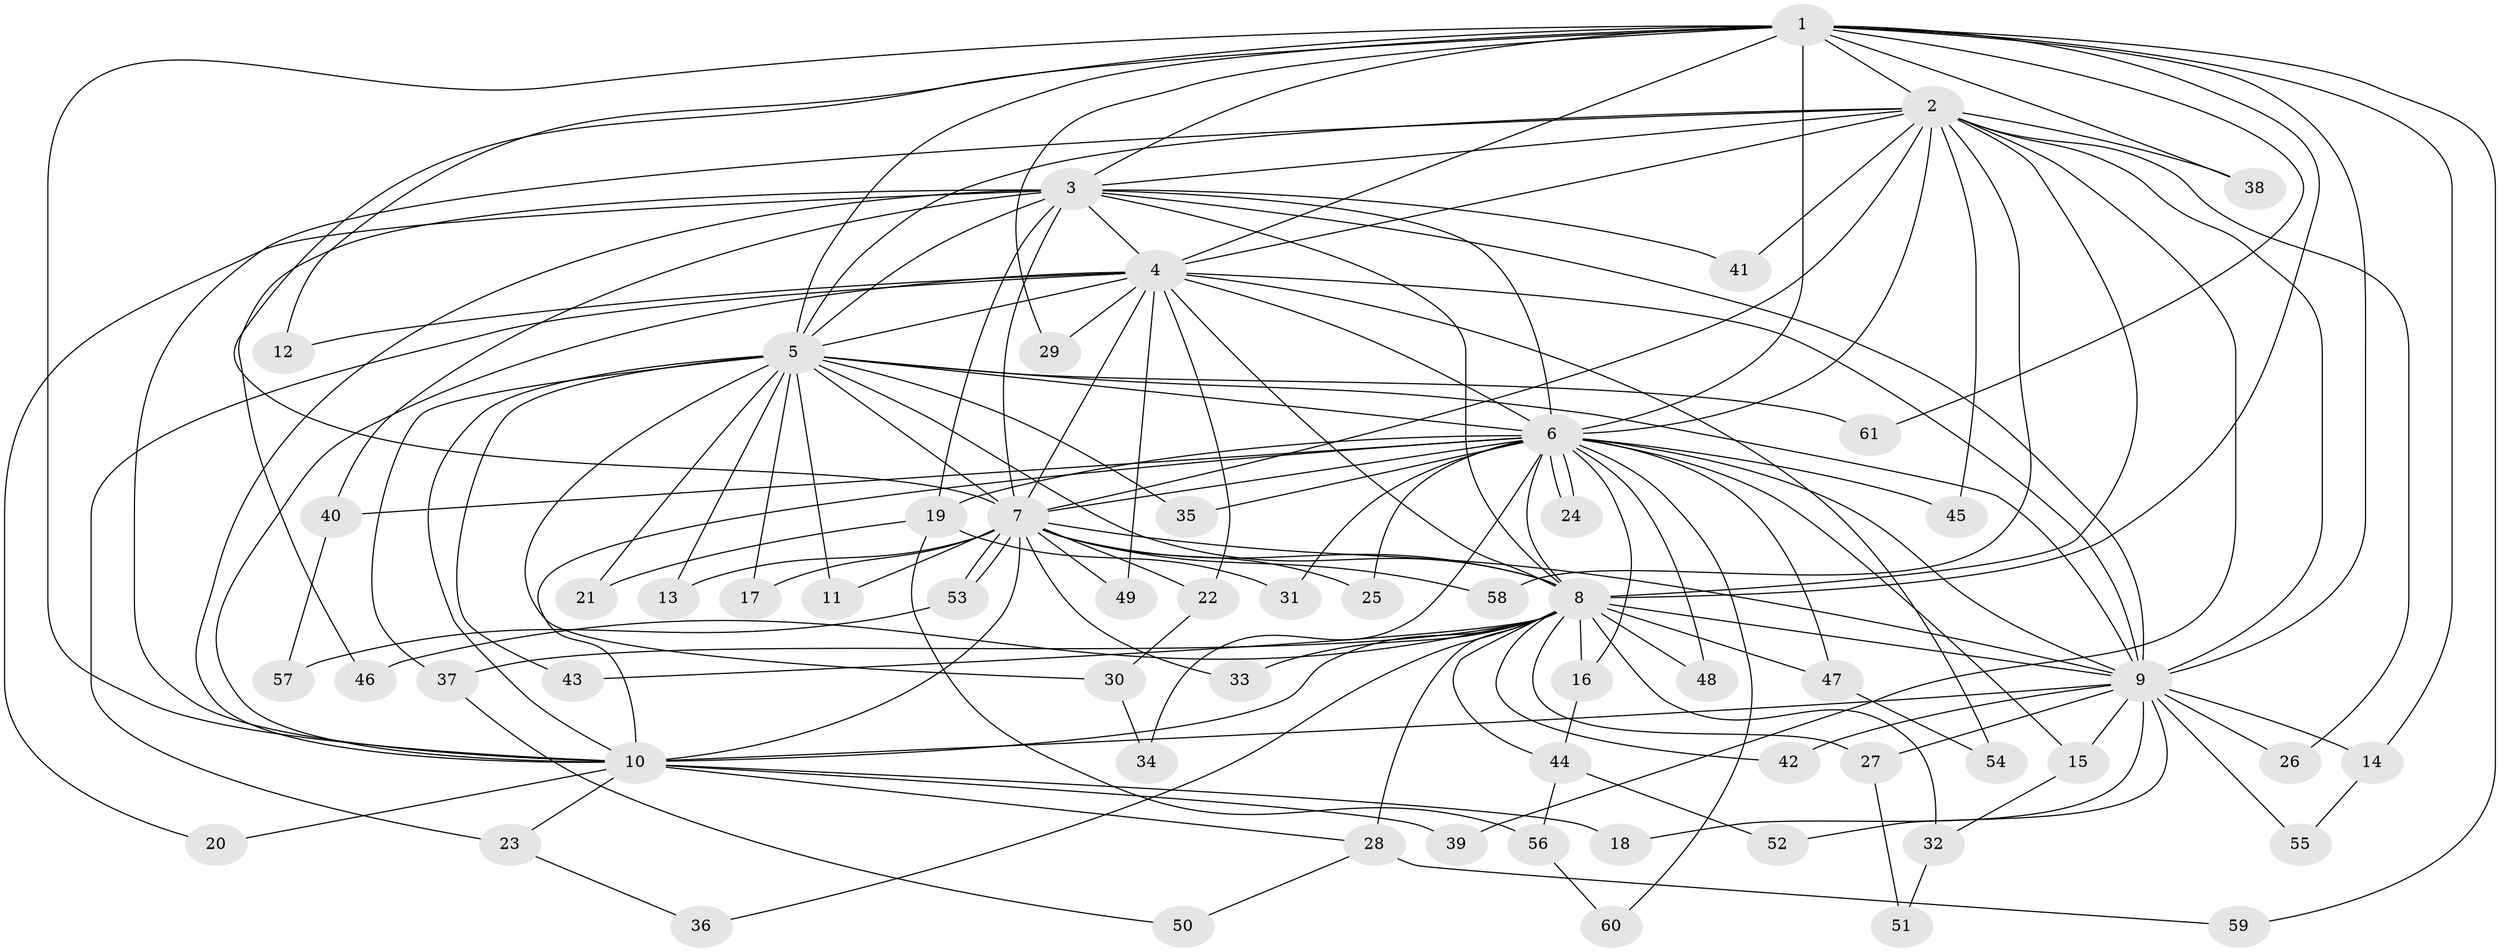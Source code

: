 // Generated by graph-tools (version 1.1) at 2025/25/03/09/25 03:25:40]
// undirected, 61 vertices, 147 edges
graph export_dot {
graph [start="1"]
  node [color=gray90,style=filled];
  1;
  2;
  3;
  4;
  5;
  6;
  7;
  8;
  9;
  10;
  11;
  12;
  13;
  14;
  15;
  16;
  17;
  18;
  19;
  20;
  21;
  22;
  23;
  24;
  25;
  26;
  27;
  28;
  29;
  30;
  31;
  32;
  33;
  34;
  35;
  36;
  37;
  38;
  39;
  40;
  41;
  42;
  43;
  44;
  45;
  46;
  47;
  48;
  49;
  50;
  51;
  52;
  53;
  54;
  55;
  56;
  57;
  58;
  59;
  60;
  61;
  1 -- 2;
  1 -- 3;
  1 -- 4;
  1 -- 5;
  1 -- 6;
  1 -- 7;
  1 -- 8;
  1 -- 9;
  1 -- 10;
  1 -- 12;
  1 -- 14;
  1 -- 29;
  1 -- 38;
  1 -- 59;
  1 -- 61;
  2 -- 3;
  2 -- 4;
  2 -- 5;
  2 -- 6;
  2 -- 7;
  2 -- 8;
  2 -- 9;
  2 -- 10;
  2 -- 26;
  2 -- 38;
  2 -- 39;
  2 -- 41;
  2 -- 45;
  2 -- 58;
  3 -- 4;
  3 -- 5;
  3 -- 6;
  3 -- 7;
  3 -- 8;
  3 -- 9;
  3 -- 10;
  3 -- 19;
  3 -- 20;
  3 -- 40;
  3 -- 41;
  3 -- 46;
  4 -- 5;
  4 -- 6;
  4 -- 7;
  4 -- 8;
  4 -- 9;
  4 -- 10;
  4 -- 12;
  4 -- 22;
  4 -- 23;
  4 -- 29;
  4 -- 49;
  4 -- 54;
  5 -- 6;
  5 -- 7;
  5 -- 8;
  5 -- 9;
  5 -- 10;
  5 -- 11;
  5 -- 13;
  5 -- 17;
  5 -- 21;
  5 -- 30;
  5 -- 35;
  5 -- 37;
  5 -- 43;
  5 -- 61;
  6 -- 7;
  6 -- 8;
  6 -- 9;
  6 -- 10;
  6 -- 15;
  6 -- 16;
  6 -- 19;
  6 -- 24;
  6 -- 24;
  6 -- 25;
  6 -- 31;
  6 -- 34;
  6 -- 35;
  6 -- 40;
  6 -- 45;
  6 -- 47;
  6 -- 48;
  6 -- 60;
  7 -- 8;
  7 -- 9;
  7 -- 10;
  7 -- 11;
  7 -- 13;
  7 -- 17;
  7 -- 22;
  7 -- 25;
  7 -- 33;
  7 -- 49;
  7 -- 53;
  7 -- 53;
  7 -- 58;
  8 -- 9;
  8 -- 10;
  8 -- 16;
  8 -- 27;
  8 -- 28;
  8 -- 32;
  8 -- 33;
  8 -- 36;
  8 -- 37;
  8 -- 42;
  8 -- 43;
  8 -- 44;
  8 -- 46;
  8 -- 47;
  8 -- 48;
  9 -- 10;
  9 -- 14;
  9 -- 15;
  9 -- 18;
  9 -- 26;
  9 -- 27;
  9 -- 42;
  9 -- 52;
  9 -- 55;
  10 -- 18;
  10 -- 20;
  10 -- 23;
  10 -- 28;
  10 -- 39;
  14 -- 55;
  15 -- 32;
  16 -- 44;
  19 -- 21;
  19 -- 31;
  19 -- 56;
  22 -- 30;
  23 -- 36;
  27 -- 51;
  28 -- 50;
  28 -- 59;
  30 -- 34;
  32 -- 51;
  37 -- 50;
  40 -- 57;
  44 -- 52;
  44 -- 56;
  47 -- 54;
  53 -- 57;
  56 -- 60;
}
